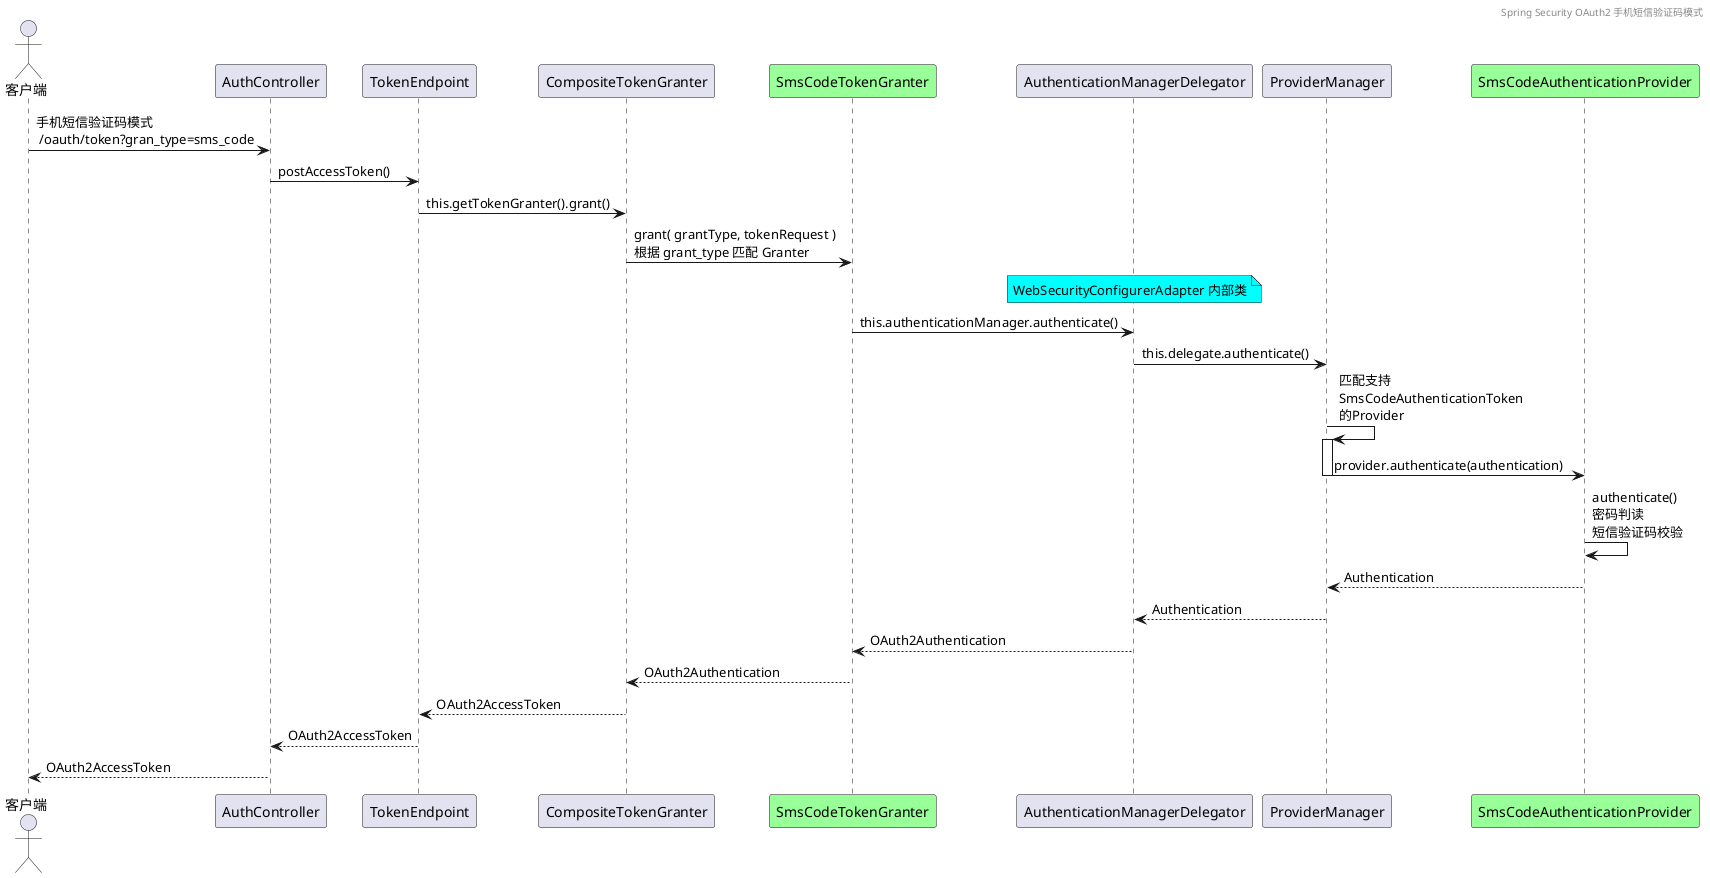 @startuml
'https://plantuml.com/sequence-diagram
'skinparam backgroundColor #EEEBDC
'skinparam handwritten true

header Spring Security OAuth2 手机短信验证码模式

actor 客户端


客户端 -> AuthController: 手机短信验证码模式 \n /oauth/token?gran_type=sms_code
AuthController -> TokenEndpoint: postAccessToken()
TokenEndpoint -> CompositeTokenGranter: this.getTokenGranter().grant()
participant SmsCodeTokenGranter #99FF99
CompositeTokenGranter->SmsCodeTokenGranter: grant( grantType, tokenRequest )\n根据 grant_type 匹配 Granter
note over of AuthenticationManagerDelegator #aqua
WebSecurityConfigurerAdapter 内部类
end note
SmsCodeTokenGranter-> AuthenticationManagerDelegator:this.authenticationManager.authenticate()
AuthenticationManagerDelegator -> ProviderManager: this.delegate.authenticate()
ProviderManager -> ProviderManager: 匹配支持\nSmsCodeAuthenticationToken\n的Provider

activate ProviderManager
participant SmsCodeAuthenticationProvider #99FF99
ProviderManager -> SmsCodeAuthenticationProvider: provider.authenticate(authentication)
deactivate ProviderManager

SmsCodeAuthenticationProvider -> SmsCodeAuthenticationProvider:authenticate()\n密码判读\n短信验证码校验
ProviderManager <-- SmsCodeAuthenticationProvider: Authentication
AuthenticationManagerDelegator <-- ProviderManager: Authentication
SmsCodeTokenGranter <-- AuthenticationManagerDelegator: OAuth2Authentication
CompositeTokenGranter <-- SmsCodeTokenGranter: OAuth2Authentication
TokenEndpoint <-- CompositeTokenGranter:OAuth2AccessToken
AuthController <-- TokenEndpoint:OAuth2AccessToken
客户端 <-- AuthController: OAuth2AccessToken
@enduml
